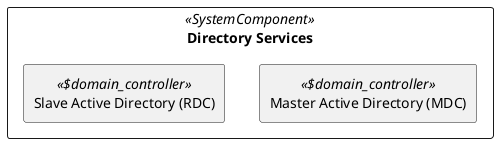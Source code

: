 @startuml

skinparam monochrome true
skinparam componentStyle uml2





show stereotype

rectangle Directory__F_Services as "Directory Services" <<SystemComponent>> {
	rectangle Master__F_Active__F_Directory__F___N_MDC__O_ as "Master Active Directory (MDC)" <<$domain_controller>> {
	}		
	rectangle Slave__F_Active__F_Directory__F___N_RDC__O_ as "Slave Active Directory (RDC)" <<$domain_controller>> {
	}		

}

' Begin Protected Region [[layouting]]

' End Protected Region   [[layouting]]
@enduml
' Actifsource ID=[dc5bfacd-eaac-11e8-88d3-bfc6b992bdec,41beb545-0a96-11e9-9f72-e5610a9d4cd3,Hash]
